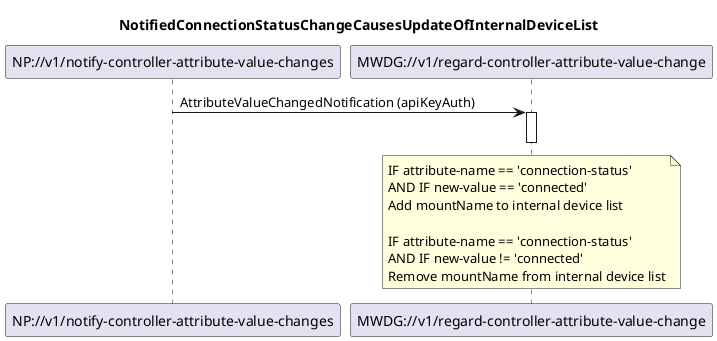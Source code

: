 @startuml 020_NotificationBasedDeviceListSync
skinparam responseMessageBelowArrow true

title NotifiedConnectionStatusChangeCausesUpdateOfInternalDeviceList

participant "NP://v1/notify-controller-attribute-value-changes" as subscription
participant "MWDG://v1/regard-controller-attribute-value-change" as regardNewDevice

subscription -> regardNewDevice: AttributeValueChangedNotification (apiKeyAuth)
activate regardNewDevice

note over regardNewDevice
IF attribute-name == 'connection-status' 
AND IF new-value == 'connected'
Add mountName to internal device list

IF attribute-name == 'connection-status' 
AND IF new-value != 'connected'
Remove mountName from internal device list
end note

deactivate regardNewDevice

@enduml